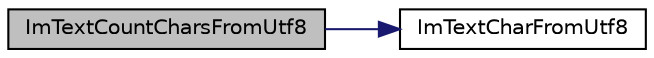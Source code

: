 digraph "ImTextCountCharsFromUtf8"
{
 // LATEX_PDF_SIZE
  edge [fontname="Helvetica",fontsize="10",labelfontname="Helvetica",labelfontsize="10"];
  node [fontname="Helvetica",fontsize="10",shape=record];
  rankdir="LR";
  Node1 [label="ImTextCountCharsFromUtf8",height=0.2,width=0.4,color="black", fillcolor="grey75", style="filled", fontcolor="black",tooltip=" "];
  Node1 -> Node2 [color="midnightblue",fontsize="10",style="solid"];
  Node2 [label="ImTextCharFromUtf8",height=0.2,width=0.4,color="black", fillcolor="white", style="filled",URL="$imgui_8cpp.html#a036b9dd7f0942fd34e385cc115f36631",tooltip=" "];
}
